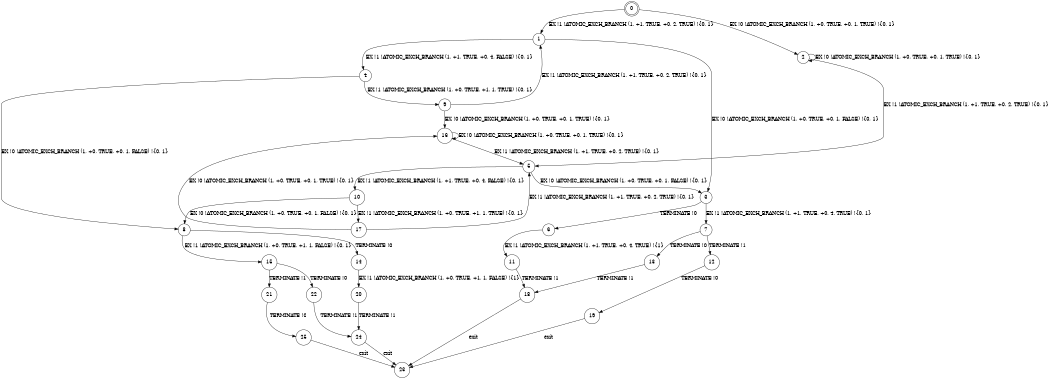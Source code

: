digraph BCG {
size = "7, 10.5";
center = TRUE;
node [shape = circle];
0 [peripheries = 2];
0 -> 1 [label = "EX !1 !ATOMIC_EXCH_BRANCH (1, +1, TRUE, +0, 2, TRUE) !{0, 1}"];
0 -> 2 [label = "EX !0 !ATOMIC_EXCH_BRANCH (1, +0, TRUE, +0, 1, TRUE) !{0, 1}"];
1 -> 3 [label = "EX !0 !ATOMIC_EXCH_BRANCH (1, +0, TRUE, +0, 1, FALSE) !{0, 1}"];
1 -> 4 [label = "EX !1 !ATOMIC_EXCH_BRANCH (1, +1, TRUE, +0, 4, FALSE) !{0, 1}"];
2 -> 5 [label = "EX !1 !ATOMIC_EXCH_BRANCH (1, +1, TRUE, +0, 2, TRUE) !{0, 1}"];
2 -> 2 [label = "EX !0 !ATOMIC_EXCH_BRANCH (1, +0, TRUE, +0, 1, TRUE) !{0, 1}"];
3 -> 6 [label = "TERMINATE !0"];
3 -> 7 [label = "EX !1 !ATOMIC_EXCH_BRANCH (1, +1, TRUE, +0, 4, TRUE) !{0, 1}"];
4 -> 8 [label = "EX !0 !ATOMIC_EXCH_BRANCH (1, +0, TRUE, +0, 1, FALSE) !{0, 1}"];
4 -> 9 [label = "EX !1 !ATOMIC_EXCH_BRANCH (1, +0, TRUE, +1, 1, TRUE) !{0, 1}"];
5 -> 10 [label = "EX !1 !ATOMIC_EXCH_BRANCH (1, +1, TRUE, +0, 4, FALSE) !{0, 1}"];
5 -> 3 [label = "EX !0 !ATOMIC_EXCH_BRANCH (1, +0, TRUE, +0, 1, FALSE) !{0, 1}"];
6 -> 11 [label = "EX !1 !ATOMIC_EXCH_BRANCH (1, +1, TRUE, +0, 4, TRUE) !{1}"];
7 -> 12 [label = "TERMINATE !1"];
7 -> 13 [label = "TERMINATE !0"];
8 -> 14 [label = "TERMINATE !0"];
8 -> 15 [label = "EX !1 !ATOMIC_EXCH_BRANCH (1, +0, TRUE, +1, 1, FALSE) !{0, 1}"];
9 -> 16 [label = "EX !0 !ATOMIC_EXCH_BRANCH (1, +0, TRUE, +0, 1, TRUE) !{0, 1}"];
9 -> 1 [label = "EX !1 !ATOMIC_EXCH_BRANCH (1, +1, TRUE, +0, 2, TRUE) !{0, 1}"];
10 -> 17 [label = "EX !1 !ATOMIC_EXCH_BRANCH (1, +0, TRUE, +1, 1, TRUE) !{0, 1}"];
10 -> 8 [label = "EX !0 !ATOMIC_EXCH_BRANCH (1, +0, TRUE, +0, 1, FALSE) !{0, 1}"];
11 -> 18 [label = "TERMINATE !1"];
12 -> 19 [label = "TERMINATE !0"];
13 -> 18 [label = "TERMINATE !1"];
14 -> 20 [label = "EX !1 !ATOMIC_EXCH_BRANCH (1, +0, TRUE, +1, 1, FALSE) !{1}"];
15 -> 21 [label = "TERMINATE !1"];
15 -> 22 [label = "TERMINATE !0"];
16 -> 5 [label = "EX !1 !ATOMIC_EXCH_BRANCH (1, +1, TRUE, +0, 2, TRUE) !{0, 1}"];
16 -> 16 [label = "EX !0 !ATOMIC_EXCH_BRANCH (1, +0, TRUE, +0, 1, TRUE) !{0, 1}"];
17 -> 5 [label = "EX !1 !ATOMIC_EXCH_BRANCH (1, +1, TRUE, +0, 2, TRUE) !{0, 1}"];
17 -> 16 [label = "EX !0 !ATOMIC_EXCH_BRANCH (1, +0, TRUE, +0, 1, TRUE) !{0, 1}"];
18 -> 23 [label = "exit"];
19 -> 23 [label = "exit"];
20 -> 24 [label = "TERMINATE !1"];
21 -> 25 [label = "TERMINATE !0"];
22 -> 24 [label = "TERMINATE !1"];
24 -> 23 [label = "exit"];
25 -> 23 [label = "exit"];
}
